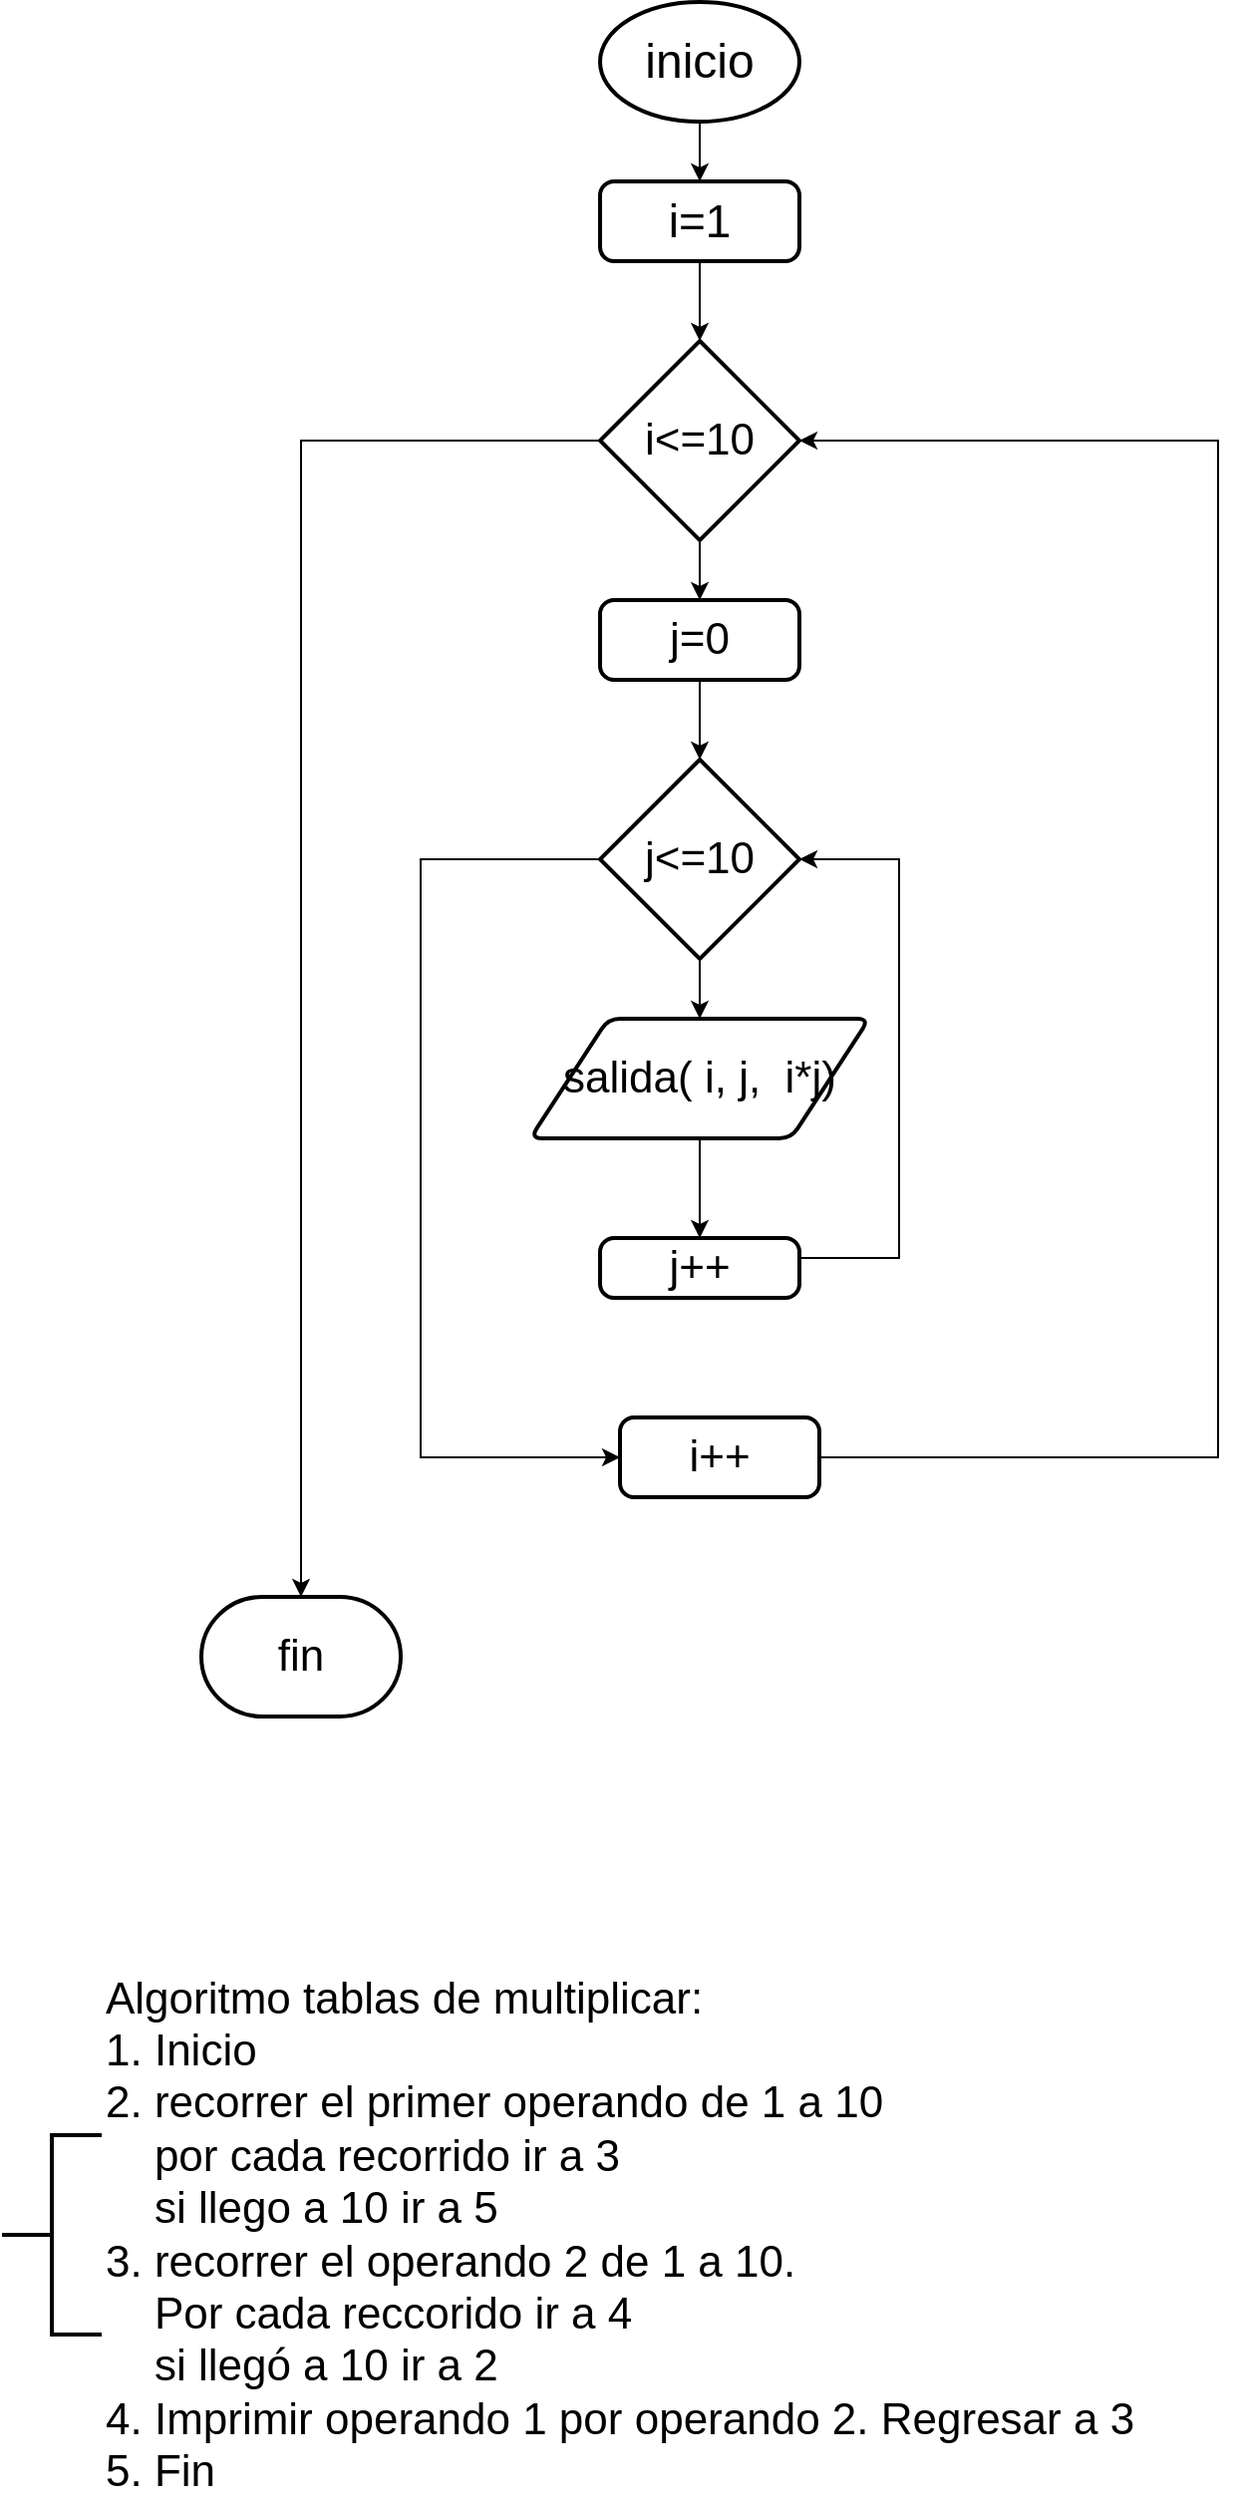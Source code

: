 <mxfile version="14.5.3" type="device"><diagram id="KT96CwyaZh5_MeUMkJRz" name="Page-1"><mxGraphModel dx="824" dy="720" grid="1" gridSize="10" guides="1" tooltips="1" connect="1" arrows="1" fold="1" page="1" pageScale="1" pageWidth="850" pageHeight="1100" math="0" shadow="0"><root><mxCell id="0"/><mxCell id="1" parent="0"/><mxCell id="hsYUd0RmLNPWV1S-Q9EW-9" style="edgeStyle=orthogonalEdgeStyle;rounded=0;orthogonalLoop=1;jettySize=auto;html=1;" edge="1" parent="1" source="hsYUd0RmLNPWV1S-Q9EW-1" target="hsYUd0RmLNPWV1S-Q9EW-2"><mxGeometry relative="1" as="geometry"/></mxCell><mxCell id="hsYUd0RmLNPWV1S-Q9EW-1" value="inicio" style="strokeWidth=2;html=1;shape=mxgraph.flowchart.start_1;whiteSpace=wrap;fontSize=24;" vertex="1" parent="1"><mxGeometry x="360" y="50" width="100" height="60" as="geometry"/></mxCell><mxCell id="hsYUd0RmLNPWV1S-Q9EW-10" style="edgeStyle=orthogonalEdgeStyle;rounded=0;orthogonalLoop=1;jettySize=auto;html=1;entryX=0.5;entryY=0;entryDx=0;entryDy=0;entryPerimeter=0;" edge="1" parent="1" source="hsYUd0RmLNPWV1S-Q9EW-2" target="hsYUd0RmLNPWV1S-Q9EW-3"><mxGeometry relative="1" as="geometry"/></mxCell><mxCell id="hsYUd0RmLNPWV1S-Q9EW-2" value="i=1" style="rounded=1;whiteSpace=wrap;html=1;absoluteArcSize=1;arcSize=14;strokeWidth=2;fontSize=23;" vertex="1" parent="1"><mxGeometry x="360" y="140" width="100" height="40" as="geometry"/></mxCell><mxCell id="hsYUd0RmLNPWV1S-Q9EW-13" style="edgeStyle=orthogonalEdgeStyle;rounded=0;orthogonalLoop=1;jettySize=auto;html=1;entryX=0.5;entryY=0;entryDx=0;entryDy=0;fontSize=22;" edge="1" parent="1" source="hsYUd0RmLNPWV1S-Q9EW-3" target="hsYUd0RmLNPWV1S-Q9EW-4"><mxGeometry relative="1" as="geometry"/></mxCell><mxCell id="hsYUd0RmLNPWV1S-Q9EW-18" style="edgeStyle=orthogonalEdgeStyle;rounded=0;orthogonalLoop=1;jettySize=auto;html=1;fontSize=22;" edge="1" parent="1" source="hsYUd0RmLNPWV1S-Q9EW-3" target="hsYUd0RmLNPWV1S-Q9EW-19"><mxGeometry relative="1" as="geometry"><mxPoint x="210" y="880" as="targetPoint"/></mxGeometry></mxCell><mxCell id="hsYUd0RmLNPWV1S-Q9EW-3" value="i&amp;lt;=10" style="strokeWidth=2;html=1;shape=mxgraph.flowchart.decision;whiteSpace=wrap;fontSize=22;" vertex="1" parent="1"><mxGeometry x="360" y="220" width="100" height="100" as="geometry"/></mxCell><mxCell id="hsYUd0RmLNPWV1S-Q9EW-14" style="edgeStyle=orthogonalEdgeStyle;rounded=0;orthogonalLoop=1;jettySize=auto;html=1;entryX=0.5;entryY=0;entryDx=0;entryDy=0;entryPerimeter=0;fontSize=22;" edge="1" parent="1" source="hsYUd0RmLNPWV1S-Q9EW-4" target="hsYUd0RmLNPWV1S-Q9EW-5"><mxGeometry relative="1" as="geometry"/></mxCell><mxCell id="hsYUd0RmLNPWV1S-Q9EW-4" value="j=0" style="rounded=1;whiteSpace=wrap;html=1;absoluteArcSize=1;arcSize=14;strokeWidth=2;fontSize=22;" vertex="1" parent="1"><mxGeometry x="360" y="350" width="100" height="40" as="geometry"/></mxCell><mxCell id="hsYUd0RmLNPWV1S-Q9EW-16" style="edgeStyle=orthogonalEdgeStyle;rounded=0;orthogonalLoop=1;jettySize=auto;html=1;entryX=0.5;entryY=0;entryDx=0;entryDy=0;fontSize=22;" edge="1" parent="1" source="hsYUd0RmLNPWV1S-Q9EW-5" target="hsYUd0RmLNPWV1S-Q9EW-8"><mxGeometry relative="1" as="geometry"/></mxCell><mxCell id="hsYUd0RmLNPWV1S-Q9EW-20" style="edgeStyle=orthogonalEdgeStyle;rounded=0;orthogonalLoop=1;jettySize=auto;html=1;fontSize=22;entryX=0;entryY=0.5;entryDx=0;entryDy=0;" edge="1" parent="1" source="hsYUd0RmLNPWV1S-Q9EW-5" target="hsYUd0RmLNPWV1S-Q9EW-7"><mxGeometry relative="1" as="geometry"><mxPoint x="260" y="560" as="targetPoint"/><Array as="points"><mxPoint x="270" y="480"/><mxPoint x="270" y="780"/></Array></mxGeometry></mxCell><mxCell id="hsYUd0RmLNPWV1S-Q9EW-5" value="j&amp;lt;=10" style="strokeWidth=2;html=1;shape=mxgraph.flowchart.decision;whiteSpace=wrap;verticalAlign=middle;fontSize=22;" vertex="1" parent="1"><mxGeometry x="360" y="430" width="100" height="100" as="geometry"/></mxCell><mxCell id="hsYUd0RmLNPWV1S-Q9EW-11" style="edgeStyle=orthogonalEdgeStyle;rounded=0;orthogonalLoop=1;jettySize=auto;html=1;entryX=1;entryY=0.5;entryDx=0;entryDy=0;entryPerimeter=0;" edge="1" parent="1" source="hsYUd0RmLNPWV1S-Q9EW-7" target="hsYUd0RmLNPWV1S-Q9EW-3"><mxGeometry relative="1" as="geometry"><Array as="points"><mxPoint x="670" y="780"/><mxPoint x="670" y="270"/></Array></mxGeometry></mxCell><mxCell id="hsYUd0RmLNPWV1S-Q9EW-7" value="i++" style="rounded=1;whiteSpace=wrap;html=1;absoluteArcSize=1;arcSize=14;strokeWidth=2;fontSize=22;" vertex="1" parent="1"><mxGeometry x="370" y="760" width="100" height="40" as="geometry"/></mxCell><mxCell id="hsYUd0RmLNPWV1S-Q9EW-17" style="edgeStyle=orthogonalEdgeStyle;rounded=0;orthogonalLoop=1;jettySize=auto;html=1;fontSize=22;" edge="1" parent="1" source="hsYUd0RmLNPWV1S-Q9EW-8" target="hsYUd0RmLNPWV1S-Q9EW-12"><mxGeometry relative="1" as="geometry"/></mxCell><mxCell id="hsYUd0RmLNPWV1S-Q9EW-8" value="salida( i, j,&amp;nbsp; i*j)" style="shape=parallelogram;html=1;strokeWidth=2;perimeter=parallelogramPerimeter;whiteSpace=wrap;rounded=1;arcSize=12;size=0.23;fontSize=22;" vertex="1" parent="1"><mxGeometry x="325" y="560" width="170" height="60" as="geometry"/></mxCell><mxCell id="hsYUd0RmLNPWV1S-Q9EW-15" style="edgeStyle=orthogonalEdgeStyle;rounded=0;orthogonalLoop=1;jettySize=auto;html=1;entryX=1;entryY=0.5;entryDx=0;entryDy=0;entryPerimeter=0;fontSize=22;" edge="1" parent="1" source="hsYUd0RmLNPWV1S-Q9EW-12" target="hsYUd0RmLNPWV1S-Q9EW-5"><mxGeometry relative="1" as="geometry"><Array as="points"><mxPoint x="510" y="680"/><mxPoint x="510" y="480"/></Array></mxGeometry></mxCell><mxCell id="hsYUd0RmLNPWV1S-Q9EW-12" value="j++" style="rounded=1;whiteSpace=wrap;html=1;absoluteArcSize=1;arcSize=14;strokeWidth=2;fontSize=22;" vertex="1" parent="1"><mxGeometry x="360" y="670" width="100" height="30" as="geometry"/></mxCell><mxCell id="hsYUd0RmLNPWV1S-Q9EW-19" value="fin" style="strokeWidth=2;html=1;shape=mxgraph.flowchart.terminator;whiteSpace=wrap;fontSize=22;" vertex="1" parent="1"><mxGeometry x="160" y="850" width="100" height="60" as="geometry"/></mxCell><mxCell id="hsYUd0RmLNPWV1S-Q9EW-21" value="Algoritmo tablas de multiplicar:&lt;br&gt;1. Inicio&lt;br&gt;2. recorrer el primer operando de 1 a 10&lt;br&gt;&amp;nbsp; &amp;nbsp; por cada recorrido ir a 3&lt;br&gt;&amp;nbsp; &amp;nbsp; si llego a 10 ir a 5&amp;nbsp;&lt;br&gt;3. recorrer el operando 2 de 1 a 10. &lt;br&gt;&amp;nbsp; &amp;nbsp; Por cada reccorido ir a 4&lt;br&gt;&amp;nbsp; &amp;nbsp; si llegó a 10 ir a 2&lt;br&gt;4. Imprimir operando 1 por operando 2. Regresar a 3&lt;br&gt;5. Fin" style="strokeWidth=2;html=1;shape=mxgraph.flowchart.annotation_2;align=left;labelPosition=right;pointerEvents=1;fontSize=22;" vertex="1" parent="1"><mxGeometry x="60" y="1120" width="50" height="100" as="geometry"/></mxCell></root></mxGraphModel></diagram></mxfile>
